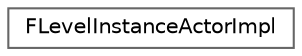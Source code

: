 digraph "Graphical Class Hierarchy"
{
 // INTERACTIVE_SVG=YES
 // LATEX_PDF_SIZE
  bgcolor="transparent";
  edge [fontname=Helvetica,fontsize=10,labelfontname=Helvetica,labelfontsize=10];
  node [fontname=Helvetica,fontsize=10,shape=box,height=0.2,width=0.4];
  rankdir="LR";
  Node0 [id="Node000000",label="FLevelInstanceActorImpl",height=0.2,width=0.4,color="grey40", fillcolor="white", style="filled",URL="$d8/dcd/classFLevelInstanceActorImpl.html",tooltip="Provides base implementation for AActor classes implementing the ILevelInstanceInterface."];
}
